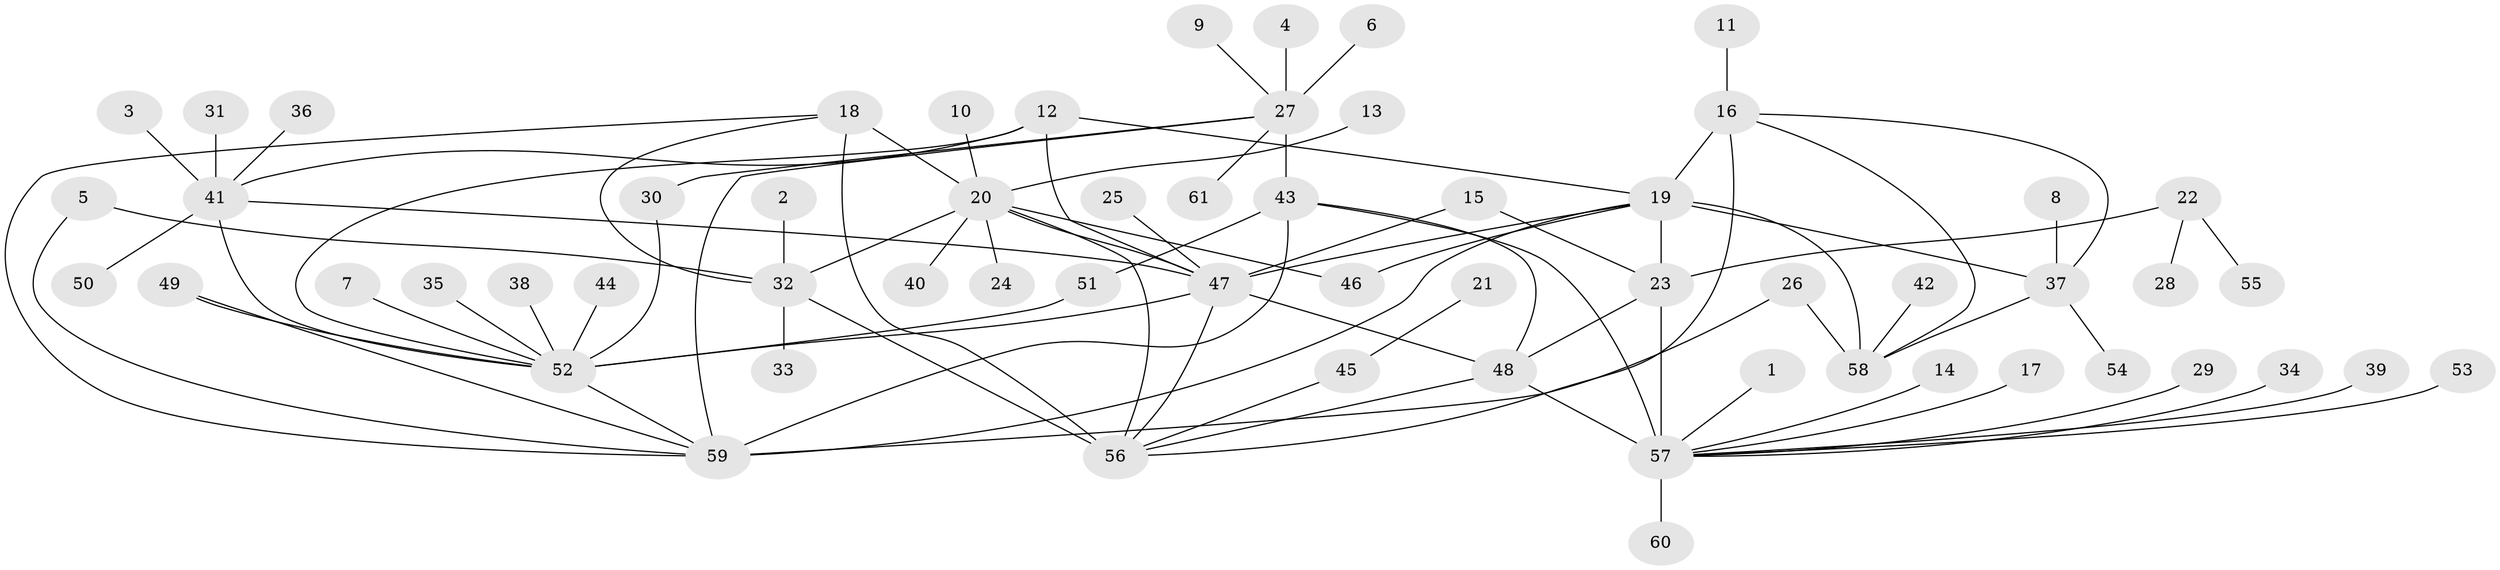 // original degree distribution, {13: 0.01639344262295082, 8: 0.04918032786885246, 7: 0.03278688524590164, 5: 0.02459016393442623, 10: 0.04918032786885246, 6: 0.03278688524590164, 11: 0.01639344262295082, 9: 0.03278688524590164, 1: 0.5901639344262295, 2: 0.10655737704918032, 3: 0.040983606557377046, 4: 0.00819672131147541}
// Generated by graph-tools (version 1.1) at 2025/02/03/09/25 03:02:36]
// undirected, 61 vertices, 87 edges
graph export_dot {
graph [start="1"]
  node [color=gray90,style=filled];
  1;
  2;
  3;
  4;
  5;
  6;
  7;
  8;
  9;
  10;
  11;
  12;
  13;
  14;
  15;
  16;
  17;
  18;
  19;
  20;
  21;
  22;
  23;
  24;
  25;
  26;
  27;
  28;
  29;
  30;
  31;
  32;
  33;
  34;
  35;
  36;
  37;
  38;
  39;
  40;
  41;
  42;
  43;
  44;
  45;
  46;
  47;
  48;
  49;
  50;
  51;
  52;
  53;
  54;
  55;
  56;
  57;
  58;
  59;
  60;
  61;
  1 -- 57 [weight=1.0];
  2 -- 32 [weight=1.0];
  3 -- 41 [weight=1.0];
  4 -- 27 [weight=1.0];
  5 -- 32 [weight=1.0];
  5 -- 59 [weight=1.0];
  6 -- 27 [weight=1.0];
  7 -- 52 [weight=1.0];
  8 -- 37 [weight=1.0];
  9 -- 27 [weight=1.0];
  10 -- 20 [weight=1.0];
  11 -- 16 [weight=1.0];
  12 -- 19 [weight=1.0];
  12 -- 41 [weight=1.0];
  12 -- 47 [weight=2.0];
  12 -- 52 [weight=2.0];
  13 -- 20 [weight=1.0];
  14 -- 57 [weight=1.0];
  15 -- 23 [weight=1.0];
  15 -- 47 [weight=1.0];
  16 -- 19 [weight=4.0];
  16 -- 37 [weight=2.0];
  16 -- 56 [weight=1.0];
  16 -- 58 [weight=2.0];
  17 -- 57 [weight=1.0];
  18 -- 20 [weight=2.0];
  18 -- 32 [weight=2.0];
  18 -- 56 [weight=4.0];
  18 -- 59 [weight=1.0];
  19 -- 23 [weight=1.0];
  19 -- 37 [weight=2.0];
  19 -- 46 [weight=1.0];
  19 -- 47 [weight=1.0];
  19 -- 58 [weight=2.0];
  19 -- 59 [weight=1.0];
  20 -- 24 [weight=1.0];
  20 -- 32 [weight=1.0];
  20 -- 40 [weight=1.0];
  20 -- 46 [weight=1.0];
  20 -- 47 [weight=1.0];
  20 -- 56 [weight=2.0];
  21 -- 45 [weight=1.0];
  22 -- 23 [weight=1.0];
  22 -- 28 [weight=1.0];
  22 -- 55 [weight=1.0];
  23 -- 48 [weight=1.0];
  23 -- 57 [weight=4.0];
  25 -- 47 [weight=1.0];
  26 -- 58 [weight=1.0];
  26 -- 59 [weight=1.0];
  27 -- 30 [weight=1.0];
  27 -- 43 [weight=6.0];
  27 -- 59 [weight=2.0];
  27 -- 61 [weight=1.0];
  29 -- 57 [weight=1.0];
  30 -- 52 [weight=1.0];
  31 -- 41 [weight=1.0];
  32 -- 33 [weight=1.0];
  32 -- 56 [weight=2.0];
  34 -- 57 [weight=1.0];
  35 -- 52 [weight=1.0];
  36 -- 41 [weight=1.0];
  37 -- 54 [weight=1.0];
  37 -- 58 [weight=1.0];
  38 -- 52 [weight=1.0];
  39 -- 57 [weight=1.0];
  41 -- 47 [weight=2.0];
  41 -- 50 [weight=1.0];
  41 -- 52 [weight=2.0];
  42 -- 58 [weight=1.0];
  43 -- 48 [weight=1.0];
  43 -- 51 [weight=1.0];
  43 -- 57 [weight=1.0];
  43 -- 59 [weight=3.0];
  44 -- 52 [weight=1.0];
  45 -- 56 [weight=1.0];
  47 -- 48 [weight=2.0];
  47 -- 52 [weight=4.0];
  47 -- 56 [weight=1.0];
  48 -- 56 [weight=1.0];
  48 -- 57 [weight=4.0];
  49 -- 52 [weight=1.0];
  49 -- 59 [weight=1.0];
  51 -- 52 [weight=1.0];
  52 -- 59 [weight=1.0];
  53 -- 57 [weight=1.0];
  57 -- 60 [weight=1.0];
}

